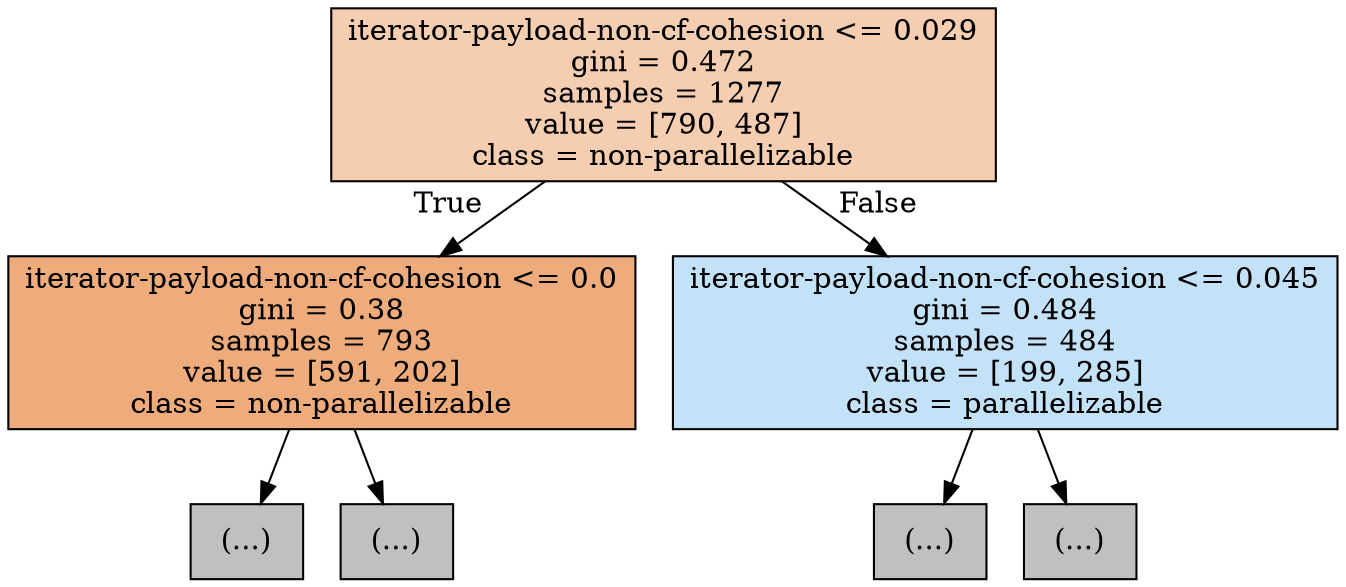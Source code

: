 digraph Tree {
node [shape=box, style="filled", color="black"] ;
0 [label="iterator-payload-non-cf-cohesion <= 0.029\ngini = 0.472\nsamples = 1277\nvalue = [790, 487]\nclass = non-parallelizable", fillcolor="#e5813962"] ;
1 [label="iterator-payload-non-cf-cohesion <= 0.0\ngini = 0.38\nsamples = 793\nvalue = [591, 202]\nclass = non-parallelizable", fillcolor="#e58139a8"] ;
0 -> 1 [labeldistance=2.5, labelangle=45, headlabel="True"] ;
2 [label="(...)", fillcolor="#C0C0C0"] ;
1 -> 2 ;
7 [label="(...)", fillcolor="#C0C0C0"] ;
1 -> 7 ;
132 [label="iterator-payload-non-cf-cohesion <= 0.045\ngini = 0.484\nsamples = 484\nvalue = [199, 285]\nclass = parallelizable", fillcolor="#399de54d"] ;
0 -> 132 [labeldistance=2.5, labelangle=-45, headlabel="False"] ;
133 [label="(...)", fillcolor="#C0C0C0"] ;
132 -> 133 ;
254 [label="(...)", fillcolor="#C0C0C0"] ;
132 -> 254 ;
}